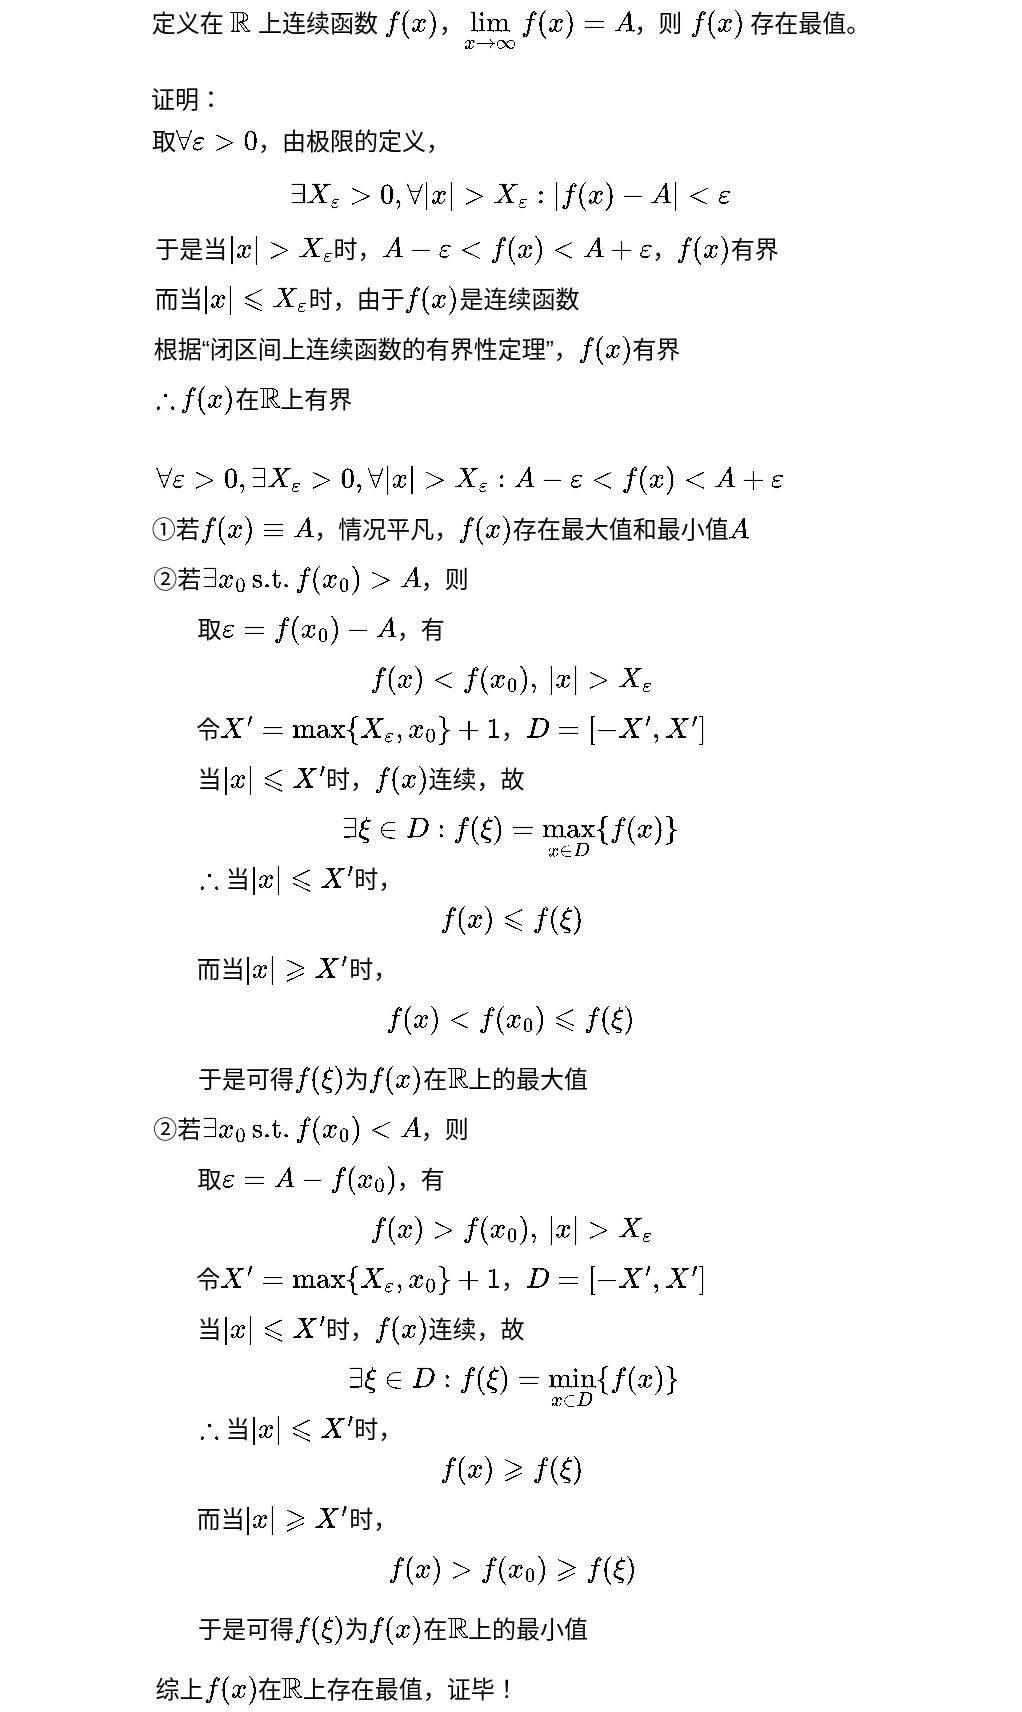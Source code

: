 <mxfile version="17.2.1" type="device"><diagram id="aYYDsAq2j8Dj4dC9alBD" name="第 1 页"><mxGraphModel dx="563" dy="326" grid="1" gridSize="5" guides="1" tooltips="1" connect="1" arrows="1" fold="1" page="1" pageScale="1" pageWidth="827" pageHeight="1169" math="1" shadow="0"><root><mxCell id="0"/><mxCell id="1" parent="0"/><mxCell id="zfzcbo6fT72AfzrAiINZ-2" value="定义在 \(\mathbb{R}\) 上连续函数 \(f(x)\)，\(\lim\limits_{x\to \infty} f(x)=A\)，则 \(f(x)\)&amp;nbsp;存在最值。" style="text;html=1;align=center;verticalAlign=middle;resizable=1;points=[];autosize=1;strokeColor=none;fillColor=none;movable=1;rotatable=1;deletable=1;editable=1;connectable=1;" vertex="1" parent="1"><mxGeometry x="30" y="15" width="380" height="30" as="geometry"/></mxCell><mxCell id="zfzcbo6fT72AfzrAiINZ-3" value="证明：" style="text;html=1;align=center;verticalAlign=middle;resizable=0;points=[];autosize=1;strokeColor=none;fillColor=none;" vertex="1" parent="1"><mxGeometry x="33" y="55" width="50" height="20" as="geometry"/></mxCell><mxCell id="zfzcbo6fT72AfzrAiINZ-4" value="取\(\forall\varepsilon&amp;gt;0&lt;br&gt;\)，由极限的定义，" style="text;html=1;align=center;verticalAlign=middle;resizable=0;points=[];autosize=1;strokeColor=none;fillColor=none;" vertex="1" parent="1"><mxGeometry x="47.5" y="68" width="135" height="35" as="geometry"/></mxCell><mxCell id="zfzcbo6fT72AfzrAiINZ-5" value="$$\exists X_\varepsilon&amp;gt;0,\forall |x|&amp;gt;X_\varepsilon:|f(x)-A|&amp;lt;\varepsilon&lt;br&gt;$$" style="text;html=1;align=center;verticalAlign=middle;resizable=1;points=[];autosize=1;strokeColor=none;fillColor=none;movable=1;rotatable=1;deletable=1;editable=1;connectable=1;" vertex="1" parent="1"><mxGeometry x="30" y="95" width="380" height="35" as="geometry"/></mxCell><mxCell id="zfzcbo6fT72AfzrAiINZ-8" value="于是当\(|x|&amp;gt;X_\varepsilon\)时，\(A-\varepsilon&amp;lt;f(x)&amp;lt;A+\varepsilon\)，\(f(x)\)有界" style="text;html=1;align=center;verticalAlign=middle;resizable=1;points=[];autosize=1;strokeColor=none;fillColor=none;movable=1;rotatable=1;deletable=1;editable=1;connectable=1;" vertex="1" parent="1"><mxGeometry x="35" y="130" width="325" height="20" as="geometry"/></mxCell><mxCell id="zfzcbo6fT72AfzrAiINZ-10" value="而当\(|x|\leqslant X_\varepsilon\)时，由于\(f(x)\)是连续函数" style="text;html=1;align=center;verticalAlign=middle;resizable=1;points=[];autosize=1;strokeColor=none;fillColor=none;movable=1;rotatable=1;deletable=1;editable=1;connectable=1;" vertex="1" parent="1"><mxGeometry x="35" y="155" width="225" height="20" as="geometry"/></mxCell><mxCell id="zfzcbo6fT72AfzrAiINZ-11" value="根据“闭区间上连续函数的有界性定理”，\(f(x)\)有界" style="text;html=1;align=center;verticalAlign=middle;resizable=1;points=[];autosize=1;strokeColor=none;fillColor=none;movable=1;rotatable=1;deletable=1;editable=1;connectable=1;" vertex="1" parent="1"><mxGeometry x="35" y="180" width="275" height="20" as="geometry"/></mxCell><mxCell id="zfzcbo6fT72AfzrAiINZ-12" value="\(\therefore\) \(f(x)\)在\(\mathbb{R}\)上有界&amp;nbsp;" style="text;html=1;align=center;verticalAlign=middle;resizable=1;points=[];autosize=1;strokeColor=none;fillColor=none;movable=1;rotatable=1;deletable=1;editable=1;connectable=1;" vertex="1" parent="1"><mxGeometry x="33" y="205" width="120" height="20" as="geometry"/></mxCell><mxCell id="zfzcbo6fT72AfzrAiINZ-13" value="$$\forall \varepsilon&amp;gt;0,\exists X_\varepsilon&amp;gt;0,\forall |x|&amp;gt;X_\varepsilon:A-\varepsilon&amp;lt;&lt;br&gt;f(x)&amp;lt;A+\varepsilon&lt;br&gt;$$" style="text;html=1;align=center;verticalAlign=middle;resizable=1;points=[];autosize=1;strokeColor=none;fillColor=none;movable=1;rotatable=1;deletable=1;editable=1;connectable=1;" vertex="1" parent="1"><mxGeometry x="35" y="245" width="330" height="20" as="geometry"/></mxCell><mxCell id="zfzcbo6fT72AfzrAiINZ-14" value="①若\(f(x)\equiv A\)，情况平凡，\(f(x)\)存在最大值和最小值\(A\)" style="text;html=1;align=center;verticalAlign=middle;resizable=1;points=[];autosize=1;strokeColor=none;fillColor=none;movable=1;rotatable=1;deletable=1;editable=1;connectable=1;" vertex="1" parent="1"><mxGeometry x="20" y="270" width="340" height="20" as="geometry"/></mxCell><mxCell id="zfzcbo6fT72AfzrAiINZ-15" value="②若\(\exists x_0\,\text{s.t.}\,f(x_0)&amp;gt;A\)，则" style="text;html=1;align=center;verticalAlign=middle;resizable=1;points=[];autosize=1;strokeColor=none;fillColor=none;movable=1;rotatable=1;deletable=1;editable=1;connectable=1;" vertex="1" parent="1"><mxGeometry x="40" y="295" width="160" height="20" as="geometry"/></mxCell><mxCell id="zfzcbo6fT72AfzrAiINZ-16" value="取\(\varepsilon=f(x_0)-A\)，有" style="text;html=1;align=center;verticalAlign=middle;resizable=1;points=[];autosize=1;strokeColor=none;fillColor=none;movable=1;rotatable=1;deletable=1;editable=1;connectable=1;" vertex="1" parent="1"><mxGeometry x="50" y="320" width="150" height="20" as="geometry"/></mxCell><mxCell id="zfzcbo6fT72AfzrAiINZ-18" value="$$f(x)&amp;lt;f(x_0),\,|x|&amp;gt;X_\varepsilon$$" style="text;html=1;align=center;verticalAlign=middle;resizable=0;points=[];autosize=1;strokeColor=none;fillColor=none;" vertex="1" parent="1"><mxGeometry x="122.5" y="345" width="195" height="20" as="geometry"/></mxCell><mxCell id="zfzcbo6fT72AfzrAiINZ-20" value="令\(X'=\max\{X_\varepsilon,x_0\}+1\)，\(D=[-X',X']\)" style="text;html=1;align=center;verticalAlign=middle;resizable=0;points=[];autosize=1;strokeColor=none;fillColor=none;" vertex="1" parent="1"><mxGeometry x="47.5" y="370" width="285" height="20" as="geometry"/></mxCell><mxCell id="zfzcbo6fT72AfzrAiINZ-21" value="当\(|x|\leqslant X'\)时，\(f(x)\)连续，故" style="text;html=1;align=center;verticalAlign=middle;resizable=1;points=[];autosize=1;strokeColor=none;fillColor=none;movable=1;rotatable=1;deletable=1;editable=1;connectable=1;" vertex="1" parent="1"><mxGeometry x="40" y="395" width="210" height="20" as="geometry"/></mxCell><mxCell id="zfzcbo6fT72AfzrAiINZ-22" value="$$\exists \xi \in D:f(\xi)=\max\limits_{x\in D}\{f(x)\}$$" style="text;html=1;align=center;verticalAlign=middle;resizable=1;points=[];autosize=1;strokeColor=none;fillColor=none;movable=1;rotatable=1;deletable=1;editable=1;connectable=1;" vertex="1" parent="1"><mxGeometry x="77.5" y="420" width="285" height="25" as="geometry"/></mxCell><mxCell id="zfzcbo6fT72AfzrAiINZ-23" value="\(\therefore\) 当\(|x|\leqslant X'\)时，" style="text;html=1;align=center;verticalAlign=middle;resizable=1;points=[];autosize=1;strokeColor=none;fillColor=none;movable=1;rotatable=1;deletable=1;editable=1;connectable=1;" vertex="1" parent="1"><mxGeometry x="16.25" y="445" width="197.5" height="20" as="geometry"/></mxCell><mxCell id="zfzcbo6fT72AfzrAiINZ-24" value="$$f(x)\leqslant f(\xi)$$" style="text;html=1;align=center;verticalAlign=middle;resizable=0;points=[];autosize=1;strokeColor=none;fillColor=none;" vertex="1" parent="1"><mxGeometry x="155" y="465" width="130" height="20" as="geometry"/></mxCell><mxCell id="zfzcbo6fT72AfzrAiINZ-25" value="而当\(|x|\geqslant X'\)时，" style="text;html=1;align=center;verticalAlign=middle;resizable=1;points=[];autosize=1;strokeColor=none;fillColor=none;movable=1;rotatable=1;deletable=1;editable=1;connectable=1;" vertex="1" parent="1"><mxGeometry x="40" y="490" width="145" height="20" as="geometry"/></mxCell><mxCell id="zfzcbo6fT72AfzrAiINZ-26" value="$$f(x)&amp;lt;f(x_0)\leqslant f(\xi)$$" style="text;html=1;align=center;verticalAlign=middle;resizable=0;points=[];autosize=1;strokeColor=none;fillColor=none;" vertex="1" parent="1"><mxGeometry x="137.5" y="515" width="165" height="20" as="geometry"/></mxCell><mxCell id="zfzcbo6fT72AfzrAiINZ-27" value="于是可得\(f(\xi)\)为\(f(x)\)在\(\mathbb{R}\)上的最大值" style="text;html=1;align=center;verticalAlign=middle;resizable=0;points=[];autosize=1;strokeColor=none;fillColor=none;" vertex="1" parent="1"><mxGeometry x="16.25" y="545" width="290" height="20" as="geometry"/></mxCell><mxCell id="zfzcbo6fT72AfzrAiINZ-28" value="②若\(\exists x_0\,\text{s.t.}\,f(x_0)&amp;lt;A\)，则" style="text;html=1;align=center;verticalAlign=middle;resizable=1;points=[];autosize=1;strokeColor=none;fillColor=none;movable=1;rotatable=1;deletable=1;editable=1;connectable=1;" vertex="1" parent="1"><mxGeometry y="570" width="240" height="20" as="geometry"/></mxCell><mxCell id="zfzcbo6fT72AfzrAiINZ-29" value="取\(\varepsilon=A-f(x_0)\)，有" style="text;html=1;align=center;verticalAlign=middle;resizable=1;points=[];autosize=1;strokeColor=none;fillColor=none;movable=1;rotatable=1;deletable=1;editable=1;connectable=1;" vertex="1" parent="1"><mxGeometry x="40" y="595" width="170" height="20" as="geometry"/></mxCell><mxCell id="zfzcbo6fT72AfzrAiINZ-30" value="$$f(x)&amp;gt;f(x_0),\,|x|&amp;gt;X_\varepsilon$$" style="text;html=1;align=center;verticalAlign=middle;resizable=0;points=[];autosize=1;strokeColor=none;fillColor=none;" vertex="1" parent="1"><mxGeometry x="122.5" y="620" width="195" height="20" as="geometry"/></mxCell><mxCell id="zfzcbo6fT72AfzrAiINZ-31" value="令\(X'=\max\{X_\varepsilon,x_0\}+1\)，\(D=[-X',X']\)" style="text;html=1;align=center;verticalAlign=middle;resizable=0;points=[];autosize=1;strokeColor=none;fillColor=none;" vertex="1" parent="1"><mxGeometry x="47.5" y="645" width="285" height="20" as="geometry"/></mxCell><mxCell id="zfzcbo6fT72AfzrAiINZ-32" value="当\(|x|\leqslant X'\)时，\(f(x)\)连续，故" style="text;html=1;align=center;verticalAlign=middle;resizable=1;points=[];autosize=1;strokeColor=none;fillColor=none;movable=1;rotatable=1;deletable=1;editable=1;connectable=1;" vertex="1" parent="1"><mxGeometry x="40" y="670" width="210" height="20" as="geometry"/></mxCell><mxCell id="zfzcbo6fT72AfzrAiINZ-33" value="$$\exists \xi \in D:f(\xi)=\min\limits_{x\in D}\{f(x)\}$$" style="text;html=1;align=center;verticalAlign=middle;resizable=1;points=[];autosize=1;strokeColor=none;fillColor=none;movable=1;rotatable=1;deletable=1;editable=1;connectable=1;" vertex="1" parent="1"><mxGeometry x="80.5" y="698" width="280" height="20" as="geometry"/></mxCell><mxCell id="zfzcbo6fT72AfzrAiINZ-34" value="\(\therefore\) 当\(|x|\leqslant X'\)时，" style="text;html=1;align=center;verticalAlign=middle;resizable=1;points=[];autosize=1;strokeColor=none;fillColor=none;movable=1;rotatable=1;deletable=1;editable=1;connectable=1;" vertex="1" parent="1"><mxGeometry x="16.25" y="720" width="197.5" height="20" as="geometry"/></mxCell><mxCell id="zfzcbo6fT72AfzrAiINZ-35" value="$$f(x)\geqslant f(\xi)$$" style="text;html=1;align=center;verticalAlign=middle;resizable=0;points=[];autosize=1;strokeColor=none;fillColor=none;" vertex="1" parent="1"><mxGeometry x="155" y="740" width="130" height="20" as="geometry"/></mxCell><mxCell id="zfzcbo6fT72AfzrAiINZ-36" value="而当\(|x|\geqslant X'\)时，" style="text;html=1;align=center;verticalAlign=middle;resizable=1;points=[];autosize=1;strokeColor=none;fillColor=none;movable=1;rotatable=1;deletable=1;editable=1;connectable=1;" vertex="1" parent="1"><mxGeometry x="40" y="765" width="145" height="20" as="geometry"/></mxCell><mxCell id="zfzcbo6fT72AfzrAiINZ-37" value="$$f(x)&amp;gt;f(x_0)\geqslant f(\xi)$$" style="text;html=1;align=center;verticalAlign=middle;resizable=0;points=[];autosize=1;strokeColor=none;fillColor=none;" vertex="1" parent="1"><mxGeometry x="135.5" y="790" width="170" height="20" as="geometry"/></mxCell><mxCell id="zfzcbo6fT72AfzrAiINZ-38" value="于是可得\(f(\xi)\)为\(f(x)\)在\(\mathbb{R}\)上的最小值" style="text;html=1;align=center;verticalAlign=middle;resizable=0;points=[];autosize=1;strokeColor=none;fillColor=none;" vertex="1" parent="1"><mxGeometry x="16.25" y="820" width="290" height="20" as="geometry"/></mxCell><mxCell id="zfzcbo6fT72AfzrAiINZ-39" value="综上\(f(x)\)在\(\mathbb{R}\)上存在最值，证毕！" style="text;html=1;align=center;verticalAlign=middle;resizable=1;points=[];autosize=1;strokeColor=none;fillColor=none;movable=1;rotatable=1;deletable=1;editable=1;connectable=1;" vertex="1" parent="1"><mxGeometry x="40" y="850" width="185" height="20" as="geometry"/></mxCell></root></mxGraphModel></diagram></mxfile>